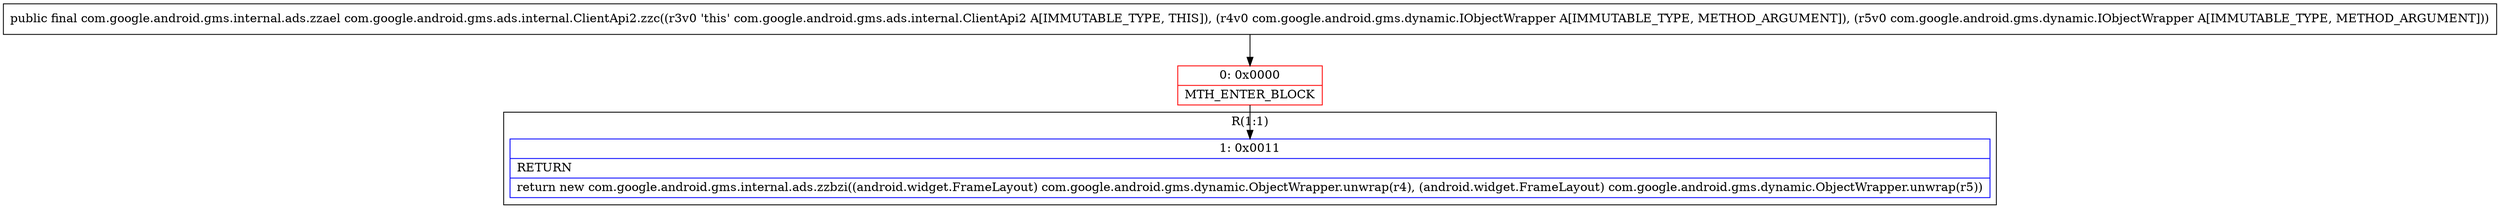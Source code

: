 digraph "CFG forcom.google.android.gms.ads.internal.ClientApi2.zzc(Lcom\/google\/android\/gms\/dynamic\/IObjectWrapper;Lcom\/google\/android\/gms\/dynamic\/IObjectWrapper;)Lcom\/google\/android\/gms\/internal\/ads\/zzael;" {
subgraph cluster_Region_947504141 {
label = "R(1:1)";
node [shape=record,color=blue];
Node_1 [shape=record,label="{1\:\ 0x0011|RETURN\l|return new com.google.android.gms.internal.ads.zzbzi((android.widget.FrameLayout) com.google.android.gms.dynamic.ObjectWrapper.unwrap(r4), (android.widget.FrameLayout) com.google.android.gms.dynamic.ObjectWrapper.unwrap(r5))\l}"];
}
Node_0 [shape=record,color=red,label="{0\:\ 0x0000|MTH_ENTER_BLOCK\l}"];
MethodNode[shape=record,label="{public final com.google.android.gms.internal.ads.zzael com.google.android.gms.ads.internal.ClientApi2.zzc((r3v0 'this' com.google.android.gms.ads.internal.ClientApi2 A[IMMUTABLE_TYPE, THIS]), (r4v0 com.google.android.gms.dynamic.IObjectWrapper A[IMMUTABLE_TYPE, METHOD_ARGUMENT]), (r5v0 com.google.android.gms.dynamic.IObjectWrapper A[IMMUTABLE_TYPE, METHOD_ARGUMENT])) }"];
MethodNode -> Node_0;
Node_0 -> Node_1;
}

